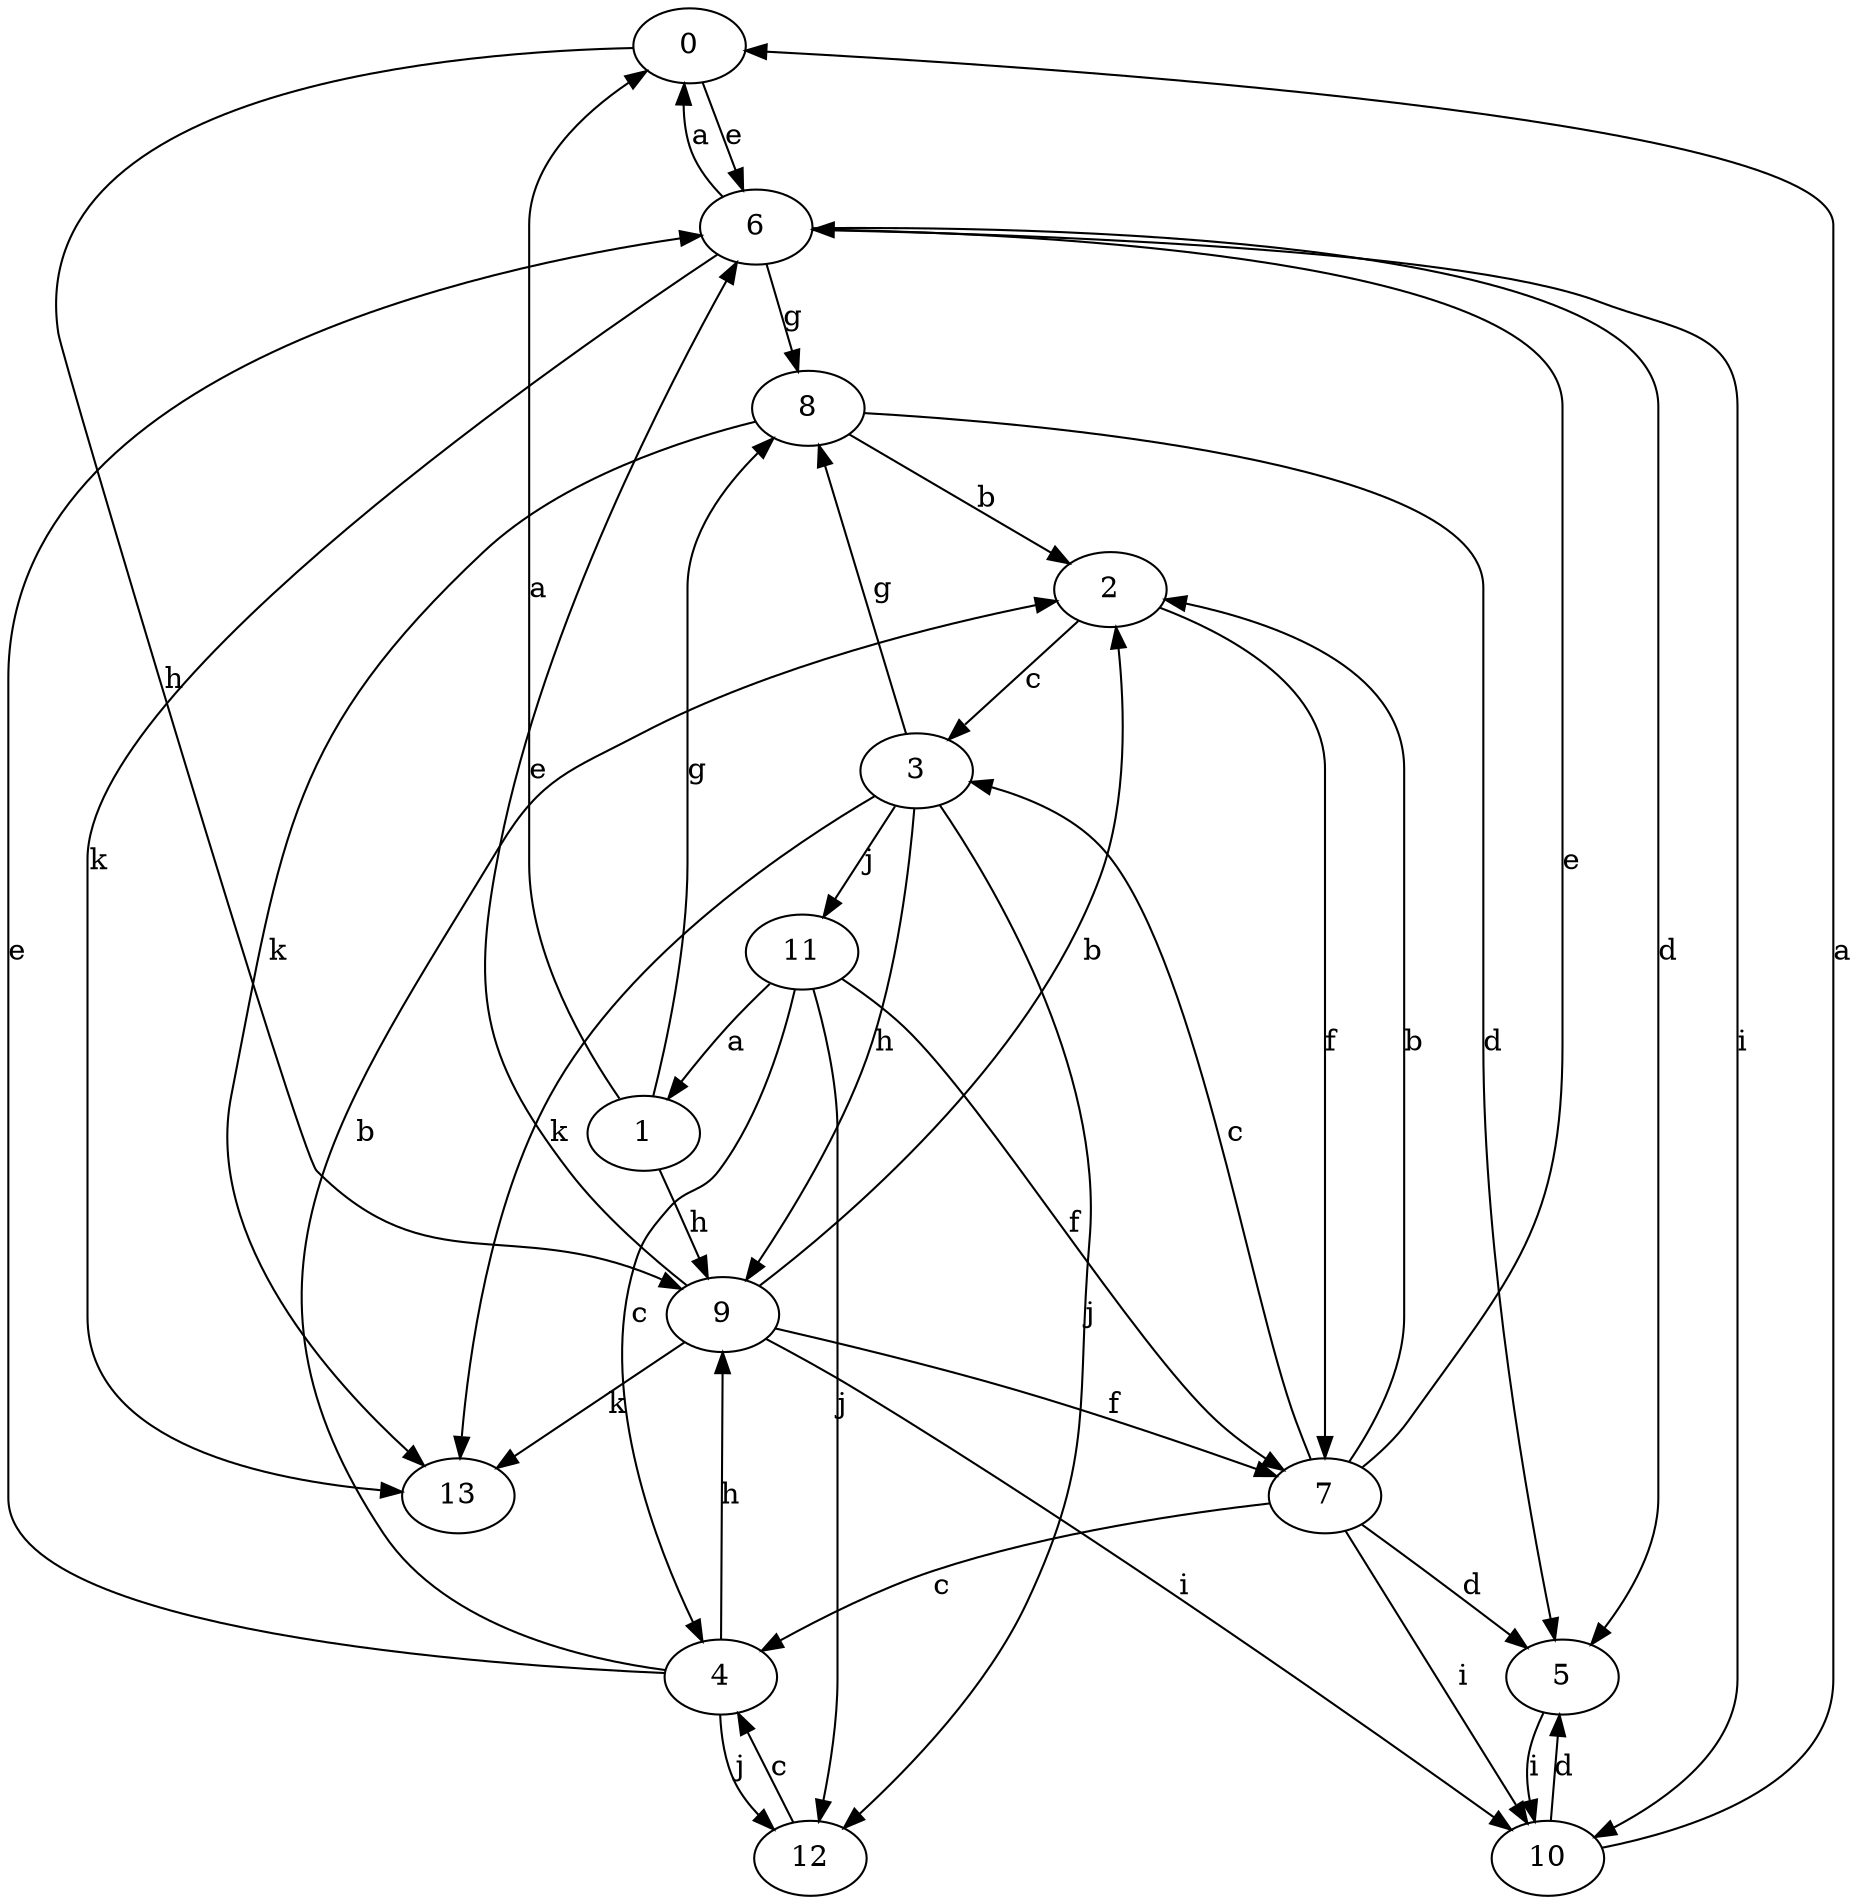 strict digraph  {
0;
1;
2;
3;
4;
5;
6;
7;
8;
9;
10;
11;
12;
13;
0 -> 6  [label=e];
0 -> 9  [label=h];
1 -> 0  [label=a];
1 -> 8  [label=g];
1 -> 9  [label=h];
2 -> 3  [label=c];
2 -> 7  [label=f];
3 -> 8  [label=g];
3 -> 9  [label=h];
3 -> 11  [label=j];
3 -> 12  [label=j];
3 -> 13  [label=k];
4 -> 2  [label=b];
4 -> 6  [label=e];
4 -> 9  [label=h];
4 -> 12  [label=j];
5 -> 10  [label=i];
6 -> 0  [label=a];
6 -> 5  [label=d];
6 -> 8  [label=g];
6 -> 10  [label=i];
6 -> 13  [label=k];
7 -> 2  [label=b];
7 -> 3  [label=c];
7 -> 4  [label=c];
7 -> 5  [label=d];
7 -> 6  [label=e];
7 -> 10  [label=i];
8 -> 2  [label=b];
8 -> 5  [label=d];
8 -> 13  [label=k];
9 -> 2  [label=b];
9 -> 6  [label=e];
9 -> 7  [label=f];
9 -> 10  [label=i];
9 -> 13  [label=k];
10 -> 0  [label=a];
10 -> 5  [label=d];
11 -> 1  [label=a];
11 -> 4  [label=c];
11 -> 7  [label=f];
11 -> 12  [label=j];
12 -> 4  [label=c];
}
